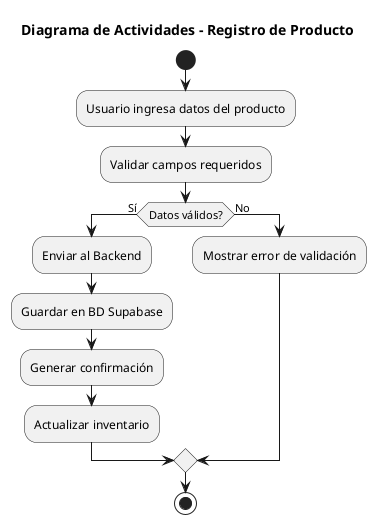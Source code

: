 @startuml Diagrama_de_actividades
title Diagrama de Actividades - Registro de Producto

start
:Usuario ingresa datos del producto;
:Validar campos requeridos;
if (Datos válidos?) then (Sí)
    :Enviar al Backend;
    :Guardar en BD Supabase;
    :Generar confirmación;
    :Actualizar inventario;
else (No)
    :Mostrar error de validación;
endif
stop

@enduml
